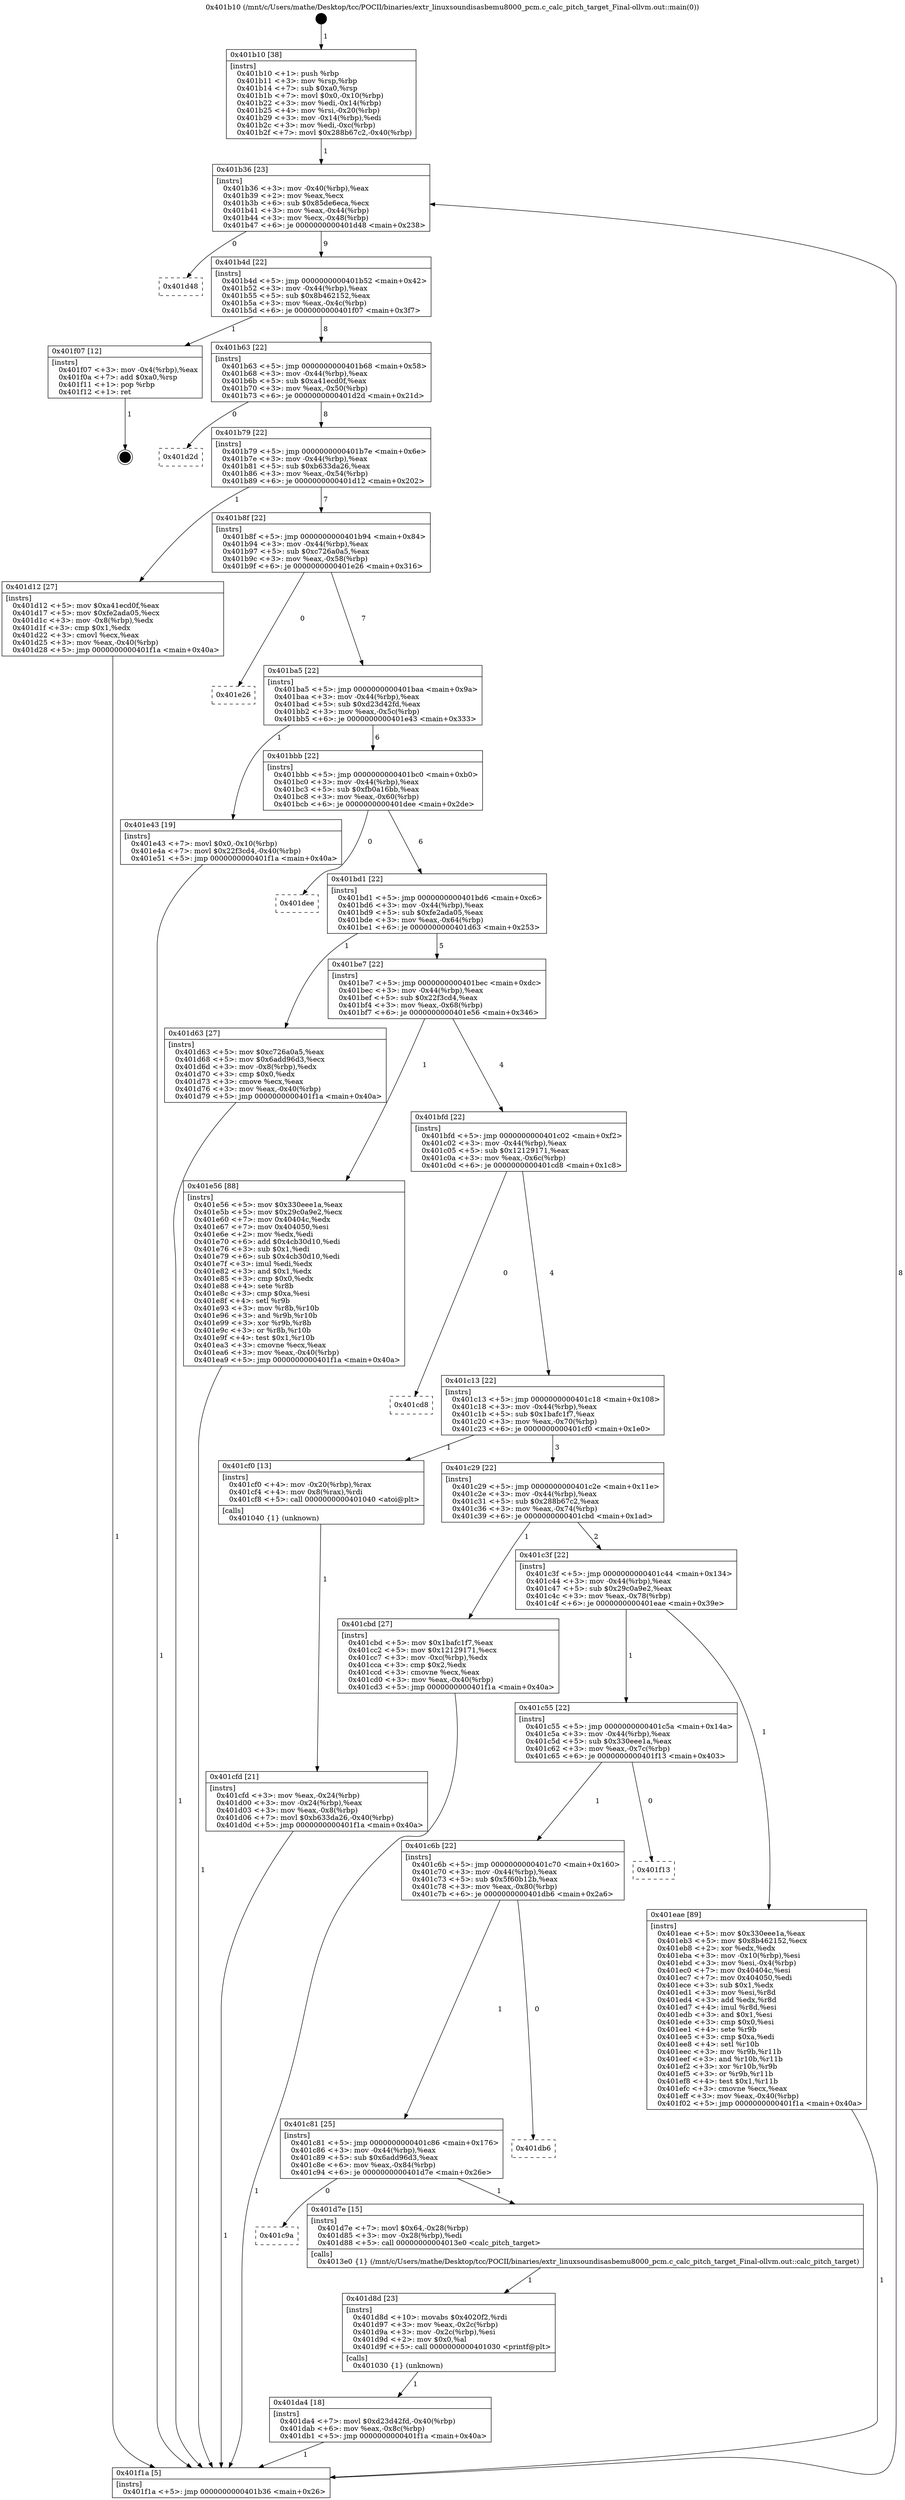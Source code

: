 digraph "0x401b10" {
  label = "0x401b10 (/mnt/c/Users/mathe/Desktop/tcc/POCII/binaries/extr_linuxsoundisasbemu8000_pcm.c_calc_pitch_target_Final-ollvm.out::main(0))"
  labelloc = "t"
  node[shape=record]

  Entry [label="",width=0.3,height=0.3,shape=circle,fillcolor=black,style=filled]
  "0x401b36" [label="{
     0x401b36 [23]\l
     | [instrs]\l
     &nbsp;&nbsp;0x401b36 \<+3\>: mov -0x40(%rbp),%eax\l
     &nbsp;&nbsp;0x401b39 \<+2\>: mov %eax,%ecx\l
     &nbsp;&nbsp;0x401b3b \<+6\>: sub $0x85de6eca,%ecx\l
     &nbsp;&nbsp;0x401b41 \<+3\>: mov %eax,-0x44(%rbp)\l
     &nbsp;&nbsp;0x401b44 \<+3\>: mov %ecx,-0x48(%rbp)\l
     &nbsp;&nbsp;0x401b47 \<+6\>: je 0000000000401d48 \<main+0x238\>\l
  }"]
  "0x401d48" [label="{
     0x401d48\l
  }", style=dashed]
  "0x401b4d" [label="{
     0x401b4d [22]\l
     | [instrs]\l
     &nbsp;&nbsp;0x401b4d \<+5\>: jmp 0000000000401b52 \<main+0x42\>\l
     &nbsp;&nbsp;0x401b52 \<+3\>: mov -0x44(%rbp),%eax\l
     &nbsp;&nbsp;0x401b55 \<+5\>: sub $0x8b462152,%eax\l
     &nbsp;&nbsp;0x401b5a \<+3\>: mov %eax,-0x4c(%rbp)\l
     &nbsp;&nbsp;0x401b5d \<+6\>: je 0000000000401f07 \<main+0x3f7\>\l
  }"]
  Exit [label="",width=0.3,height=0.3,shape=circle,fillcolor=black,style=filled,peripheries=2]
  "0x401f07" [label="{
     0x401f07 [12]\l
     | [instrs]\l
     &nbsp;&nbsp;0x401f07 \<+3\>: mov -0x4(%rbp),%eax\l
     &nbsp;&nbsp;0x401f0a \<+7\>: add $0xa0,%rsp\l
     &nbsp;&nbsp;0x401f11 \<+1\>: pop %rbp\l
     &nbsp;&nbsp;0x401f12 \<+1\>: ret\l
  }"]
  "0x401b63" [label="{
     0x401b63 [22]\l
     | [instrs]\l
     &nbsp;&nbsp;0x401b63 \<+5\>: jmp 0000000000401b68 \<main+0x58\>\l
     &nbsp;&nbsp;0x401b68 \<+3\>: mov -0x44(%rbp),%eax\l
     &nbsp;&nbsp;0x401b6b \<+5\>: sub $0xa41ecd0f,%eax\l
     &nbsp;&nbsp;0x401b70 \<+3\>: mov %eax,-0x50(%rbp)\l
     &nbsp;&nbsp;0x401b73 \<+6\>: je 0000000000401d2d \<main+0x21d\>\l
  }"]
  "0x401da4" [label="{
     0x401da4 [18]\l
     | [instrs]\l
     &nbsp;&nbsp;0x401da4 \<+7\>: movl $0xd23d42fd,-0x40(%rbp)\l
     &nbsp;&nbsp;0x401dab \<+6\>: mov %eax,-0x8c(%rbp)\l
     &nbsp;&nbsp;0x401db1 \<+5\>: jmp 0000000000401f1a \<main+0x40a\>\l
  }"]
  "0x401d2d" [label="{
     0x401d2d\l
  }", style=dashed]
  "0x401b79" [label="{
     0x401b79 [22]\l
     | [instrs]\l
     &nbsp;&nbsp;0x401b79 \<+5\>: jmp 0000000000401b7e \<main+0x6e\>\l
     &nbsp;&nbsp;0x401b7e \<+3\>: mov -0x44(%rbp),%eax\l
     &nbsp;&nbsp;0x401b81 \<+5\>: sub $0xb633da26,%eax\l
     &nbsp;&nbsp;0x401b86 \<+3\>: mov %eax,-0x54(%rbp)\l
     &nbsp;&nbsp;0x401b89 \<+6\>: je 0000000000401d12 \<main+0x202\>\l
  }"]
  "0x401d8d" [label="{
     0x401d8d [23]\l
     | [instrs]\l
     &nbsp;&nbsp;0x401d8d \<+10\>: movabs $0x4020f2,%rdi\l
     &nbsp;&nbsp;0x401d97 \<+3\>: mov %eax,-0x2c(%rbp)\l
     &nbsp;&nbsp;0x401d9a \<+3\>: mov -0x2c(%rbp),%esi\l
     &nbsp;&nbsp;0x401d9d \<+2\>: mov $0x0,%al\l
     &nbsp;&nbsp;0x401d9f \<+5\>: call 0000000000401030 \<printf@plt\>\l
     | [calls]\l
     &nbsp;&nbsp;0x401030 \{1\} (unknown)\l
  }"]
  "0x401d12" [label="{
     0x401d12 [27]\l
     | [instrs]\l
     &nbsp;&nbsp;0x401d12 \<+5\>: mov $0xa41ecd0f,%eax\l
     &nbsp;&nbsp;0x401d17 \<+5\>: mov $0xfe2ada05,%ecx\l
     &nbsp;&nbsp;0x401d1c \<+3\>: mov -0x8(%rbp),%edx\l
     &nbsp;&nbsp;0x401d1f \<+3\>: cmp $0x1,%edx\l
     &nbsp;&nbsp;0x401d22 \<+3\>: cmovl %ecx,%eax\l
     &nbsp;&nbsp;0x401d25 \<+3\>: mov %eax,-0x40(%rbp)\l
     &nbsp;&nbsp;0x401d28 \<+5\>: jmp 0000000000401f1a \<main+0x40a\>\l
  }"]
  "0x401b8f" [label="{
     0x401b8f [22]\l
     | [instrs]\l
     &nbsp;&nbsp;0x401b8f \<+5\>: jmp 0000000000401b94 \<main+0x84\>\l
     &nbsp;&nbsp;0x401b94 \<+3\>: mov -0x44(%rbp),%eax\l
     &nbsp;&nbsp;0x401b97 \<+5\>: sub $0xc726a0a5,%eax\l
     &nbsp;&nbsp;0x401b9c \<+3\>: mov %eax,-0x58(%rbp)\l
     &nbsp;&nbsp;0x401b9f \<+6\>: je 0000000000401e26 \<main+0x316\>\l
  }"]
  "0x401c9a" [label="{
     0x401c9a\l
  }", style=dashed]
  "0x401e26" [label="{
     0x401e26\l
  }", style=dashed]
  "0x401ba5" [label="{
     0x401ba5 [22]\l
     | [instrs]\l
     &nbsp;&nbsp;0x401ba5 \<+5\>: jmp 0000000000401baa \<main+0x9a\>\l
     &nbsp;&nbsp;0x401baa \<+3\>: mov -0x44(%rbp),%eax\l
     &nbsp;&nbsp;0x401bad \<+5\>: sub $0xd23d42fd,%eax\l
     &nbsp;&nbsp;0x401bb2 \<+3\>: mov %eax,-0x5c(%rbp)\l
     &nbsp;&nbsp;0x401bb5 \<+6\>: je 0000000000401e43 \<main+0x333\>\l
  }"]
  "0x401d7e" [label="{
     0x401d7e [15]\l
     | [instrs]\l
     &nbsp;&nbsp;0x401d7e \<+7\>: movl $0x64,-0x28(%rbp)\l
     &nbsp;&nbsp;0x401d85 \<+3\>: mov -0x28(%rbp),%edi\l
     &nbsp;&nbsp;0x401d88 \<+5\>: call 00000000004013e0 \<calc_pitch_target\>\l
     | [calls]\l
     &nbsp;&nbsp;0x4013e0 \{1\} (/mnt/c/Users/mathe/Desktop/tcc/POCII/binaries/extr_linuxsoundisasbemu8000_pcm.c_calc_pitch_target_Final-ollvm.out::calc_pitch_target)\l
  }"]
  "0x401e43" [label="{
     0x401e43 [19]\l
     | [instrs]\l
     &nbsp;&nbsp;0x401e43 \<+7\>: movl $0x0,-0x10(%rbp)\l
     &nbsp;&nbsp;0x401e4a \<+7\>: movl $0x22f3cd4,-0x40(%rbp)\l
     &nbsp;&nbsp;0x401e51 \<+5\>: jmp 0000000000401f1a \<main+0x40a\>\l
  }"]
  "0x401bbb" [label="{
     0x401bbb [22]\l
     | [instrs]\l
     &nbsp;&nbsp;0x401bbb \<+5\>: jmp 0000000000401bc0 \<main+0xb0\>\l
     &nbsp;&nbsp;0x401bc0 \<+3\>: mov -0x44(%rbp),%eax\l
     &nbsp;&nbsp;0x401bc3 \<+5\>: sub $0xfb0a16bb,%eax\l
     &nbsp;&nbsp;0x401bc8 \<+3\>: mov %eax,-0x60(%rbp)\l
     &nbsp;&nbsp;0x401bcb \<+6\>: je 0000000000401dee \<main+0x2de\>\l
  }"]
  "0x401c81" [label="{
     0x401c81 [25]\l
     | [instrs]\l
     &nbsp;&nbsp;0x401c81 \<+5\>: jmp 0000000000401c86 \<main+0x176\>\l
     &nbsp;&nbsp;0x401c86 \<+3\>: mov -0x44(%rbp),%eax\l
     &nbsp;&nbsp;0x401c89 \<+5\>: sub $0x6add96d3,%eax\l
     &nbsp;&nbsp;0x401c8e \<+6\>: mov %eax,-0x84(%rbp)\l
     &nbsp;&nbsp;0x401c94 \<+6\>: je 0000000000401d7e \<main+0x26e\>\l
  }"]
  "0x401dee" [label="{
     0x401dee\l
  }", style=dashed]
  "0x401bd1" [label="{
     0x401bd1 [22]\l
     | [instrs]\l
     &nbsp;&nbsp;0x401bd1 \<+5\>: jmp 0000000000401bd6 \<main+0xc6\>\l
     &nbsp;&nbsp;0x401bd6 \<+3\>: mov -0x44(%rbp),%eax\l
     &nbsp;&nbsp;0x401bd9 \<+5\>: sub $0xfe2ada05,%eax\l
     &nbsp;&nbsp;0x401bde \<+3\>: mov %eax,-0x64(%rbp)\l
     &nbsp;&nbsp;0x401be1 \<+6\>: je 0000000000401d63 \<main+0x253\>\l
  }"]
  "0x401db6" [label="{
     0x401db6\l
  }", style=dashed]
  "0x401d63" [label="{
     0x401d63 [27]\l
     | [instrs]\l
     &nbsp;&nbsp;0x401d63 \<+5\>: mov $0xc726a0a5,%eax\l
     &nbsp;&nbsp;0x401d68 \<+5\>: mov $0x6add96d3,%ecx\l
     &nbsp;&nbsp;0x401d6d \<+3\>: mov -0x8(%rbp),%edx\l
     &nbsp;&nbsp;0x401d70 \<+3\>: cmp $0x0,%edx\l
     &nbsp;&nbsp;0x401d73 \<+3\>: cmove %ecx,%eax\l
     &nbsp;&nbsp;0x401d76 \<+3\>: mov %eax,-0x40(%rbp)\l
     &nbsp;&nbsp;0x401d79 \<+5\>: jmp 0000000000401f1a \<main+0x40a\>\l
  }"]
  "0x401be7" [label="{
     0x401be7 [22]\l
     | [instrs]\l
     &nbsp;&nbsp;0x401be7 \<+5\>: jmp 0000000000401bec \<main+0xdc\>\l
     &nbsp;&nbsp;0x401bec \<+3\>: mov -0x44(%rbp),%eax\l
     &nbsp;&nbsp;0x401bef \<+5\>: sub $0x22f3cd4,%eax\l
     &nbsp;&nbsp;0x401bf4 \<+3\>: mov %eax,-0x68(%rbp)\l
     &nbsp;&nbsp;0x401bf7 \<+6\>: je 0000000000401e56 \<main+0x346\>\l
  }"]
  "0x401c6b" [label="{
     0x401c6b [22]\l
     | [instrs]\l
     &nbsp;&nbsp;0x401c6b \<+5\>: jmp 0000000000401c70 \<main+0x160\>\l
     &nbsp;&nbsp;0x401c70 \<+3\>: mov -0x44(%rbp),%eax\l
     &nbsp;&nbsp;0x401c73 \<+5\>: sub $0x5f60b12b,%eax\l
     &nbsp;&nbsp;0x401c78 \<+3\>: mov %eax,-0x80(%rbp)\l
     &nbsp;&nbsp;0x401c7b \<+6\>: je 0000000000401db6 \<main+0x2a6\>\l
  }"]
  "0x401e56" [label="{
     0x401e56 [88]\l
     | [instrs]\l
     &nbsp;&nbsp;0x401e56 \<+5\>: mov $0x330eee1a,%eax\l
     &nbsp;&nbsp;0x401e5b \<+5\>: mov $0x29c0a9e2,%ecx\l
     &nbsp;&nbsp;0x401e60 \<+7\>: mov 0x40404c,%edx\l
     &nbsp;&nbsp;0x401e67 \<+7\>: mov 0x404050,%esi\l
     &nbsp;&nbsp;0x401e6e \<+2\>: mov %edx,%edi\l
     &nbsp;&nbsp;0x401e70 \<+6\>: add $0x4cb30d10,%edi\l
     &nbsp;&nbsp;0x401e76 \<+3\>: sub $0x1,%edi\l
     &nbsp;&nbsp;0x401e79 \<+6\>: sub $0x4cb30d10,%edi\l
     &nbsp;&nbsp;0x401e7f \<+3\>: imul %edi,%edx\l
     &nbsp;&nbsp;0x401e82 \<+3\>: and $0x1,%edx\l
     &nbsp;&nbsp;0x401e85 \<+3\>: cmp $0x0,%edx\l
     &nbsp;&nbsp;0x401e88 \<+4\>: sete %r8b\l
     &nbsp;&nbsp;0x401e8c \<+3\>: cmp $0xa,%esi\l
     &nbsp;&nbsp;0x401e8f \<+4\>: setl %r9b\l
     &nbsp;&nbsp;0x401e93 \<+3\>: mov %r8b,%r10b\l
     &nbsp;&nbsp;0x401e96 \<+3\>: and %r9b,%r10b\l
     &nbsp;&nbsp;0x401e99 \<+3\>: xor %r9b,%r8b\l
     &nbsp;&nbsp;0x401e9c \<+3\>: or %r8b,%r10b\l
     &nbsp;&nbsp;0x401e9f \<+4\>: test $0x1,%r10b\l
     &nbsp;&nbsp;0x401ea3 \<+3\>: cmovne %ecx,%eax\l
     &nbsp;&nbsp;0x401ea6 \<+3\>: mov %eax,-0x40(%rbp)\l
     &nbsp;&nbsp;0x401ea9 \<+5\>: jmp 0000000000401f1a \<main+0x40a\>\l
  }"]
  "0x401bfd" [label="{
     0x401bfd [22]\l
     | [instrs]\l
     &nbsp;&nbsp;0x401bfd \<+5\>: jmp 0000000000401c02 \<main+0xf2\>\l
     &nbsp;&nbsp;0x401c02 \<+3\>: mov -0x44(%rbp),%eax\l
     &nbsp;&nbsp;0x401c05 \<+5\>: sub $0x12129171,%eax\l
     &nbsp;&nbsp;0x401c0a \<+3\>: mov %eax,-0x6c(%rbp)\l
     &nbsp;&nbsp;0x401c0d \<+6\>: je 0000000000401cd8 \<main+0x1c8\>\l
  }"]
  "0x401f13" [label="{
     0x401f13\l
  }", style=dashed]
  "0x401cd8" [label="{
     0x401cd8\l
  }", style=dashed]
  "0x401c13" [label="{
     0x401c13 [22]\l
     | [instrs]\l
     &nbsp;&nbsp;0x401c13 \<+5\>: jmp 0000000000401c18 \<main+0x108\>\l
     &nbsp;&nbsp;0x401c18 \<+3\>: mov -0x44(%rbp),%eax\l
     &nbsp;&nbsp;0x401c1b \<+5\>: sub $0x1bafc1f7,%eax\l
     &nbsp;&nbsp;0x401c20 \<+3\>: mov %eax,-0x70(%rbp)\l
     &nbsp;&nbsp;0x401c23 \<+6\>: je 0000000000401cf0 \<main+0x1e0\>\l
  }"]
  "0x401c55" [label="{
     0x401c55 [22]\l
     | [instrs]\l
     &nbsp;&nbsp;0x401c55 \<+5\>: jmp 0000000000401c5a \<main+0x14a\>\l
     &nbsp;&nbsp;0x401c5a \<+3\>: mov -0x44(%rbp),%eax\l
     &nbsp;&nbsp;0x401c5d \<+5\>: sub $0x330eee1a,%eax\l
     &nbsp;&nbsp;0x401c62 \<+3\>: mov %eax,-0x7c(%rbp)\l
     &nbsp;&nbsp;0x401c65 \<+6\>: je 0000000000401f13 \<main+0x403\>\l
  }"]
  "0x401cf0" [label="{
     0x401cf0 [13]\l
     | [instrs]\l
     &nbsp;&nbsp;0x401cf0 \<+4\>: mov -0x20(%rbp),%rax\l
     &nbsp;&nbsp;0x401cf4 \<+4\>: mov 0x8(%rax),%rdi\l
     &nbsp;&nbsp;0x401cf8 \<+5\>: call 0000000000401040 \<atoi@plt\>\l
     | [calls]\l
     &nbsp;&nbsp;0x401040 \{1\} (unknown)\l
  }"]
  "0x401c29" [label="{
     0x401c29 [22]\l
     | [instrs]\l
     &nbsp;&nbsp;0x401c29 \<+5\>: jmp 0000000000401c2e \<main+0x11e\>\l
     &nbsp;&nbsp;0x401c2e \<+3\>: mov -0x44(%rbp),%eax\l
     &nbsp;&nbsp;0x401c31 \<+5\>: sub $0x288b67c2,%eax\l
     &nbsp;&nbsp;0x401c36 \<+3\>: mov %eax,-0x74(%rbp)\l
     &nbsp;&nbsp;0x401c39 \<+6\>: je 0000000000401cbd \<main+0x1ad\>\l
  }"]
  "0x401eae" [label="{
     0x401eae [89]\l
     | [instrs]\l
     &nbsp;&nbsp;0x401eae \<+5\>: mov $0x330eee1a,%eax\l
     &nbsp;&nbsp;0x401eb3 \<+5\>: mov $0x8b462152,%ecx\l
     &nbsp;&nbsp;0x401eb8 \<+2\>: xor %edx,%edx\l
     &nbsp;&nbsp;0x401eba \<+3\>: mov -0x10(%rbp),%esi\l
     &nbsp;&nbsp;0x401ebd \<+3\>: mov %esi,-0x4(%rbp)\l
     &nbsp;&nbsp;0x401ec0 \<+7\>: mov 0x40404c,%esi\l
     &nbsp;&nbsp;0x401ec7 \<+7\>: mov 0x404050,%edi\l
     &nbsp;&nbsp;0x401ece \<+3\>: sub $0x1,%edx\l
     &nbsp;&nbsp;0x401ed1 \<+3\>: mov %esi,%r8d\l
     &nbsp;&nbsp;0x401ed4 \<+3\>: add %edx,%r8d\l
     &nbsp;&nbsp;0x401ed7 \<+4\>: imul %r8d,%esi\l
     &nbsp;&nbsp;0x401edb \<+3\>: and $0x1,%esi\l
     &nbsp;&nbsp;0x401ede \<+3\>: cmp $0x0,%esi\l
     &nbsp;&nbsp;0x401ee1 \<+4\>: sete %r9b\l
     &nbsp;&nbsp;0x401ee5 \<+3\>: cmp $0xa,%edi\l
     &nbsp;&nbsp;0x401ee8 \<+4\>: setl %r10b\l
     &nbsp;&nbsp;0x401eec \<+3\>: mov %r9b,%r11b\l
     &nbsp;&nbsp;0x401eef \<+3\>: and %r10b,%r11b\l
     &nbsp;&nbsp;0x401ef2 \<+3\>: xor %r10b,%r9b\l
     &nbsp;&nbsp;0x401ef5 \<+3\>: or %r9b,%r11b\l
     &nbsp;&nbsp;0x401ef8 \<+4\>: test $0x1,%r11b\l
     &nbsp;&nbsp;0x401efc \<+3\>: cmovne %ecx,%eax\l
     &nbsp;&nbsp;0x401eff \<+3\>: mov %eax,-0x40(%rbp)\l
     &nbsp;&nbsp;0x401f02 \<+5\>: jmp 0000000000401f1a \<main+0x40a\>\l
  }"]
  "0x401cbd" [label="{
     0x401cbd [27]\l
     | [instrs]\l
     &nbsp;&nbsp;0x401cbd \<+5\>: mov $0x1bafc1f7,%eax\l
     &nbsp;&nbsp;0x401cc2 \<+5\>: mov $0x12129171,%ecx\l
     &nbsp;&nbsp;0x401cc7 \<+3\>: mov -0xc(%rbp),%edx\l
     &nbsp;&nbsp;0x401cca \<+3\>: cmp $0x2,%edx\l
     &nbsp;&nbsp;0x401ccd \<+3\>: cmovne %ecx,%eax\l
     &nbsp;&nbsp;0x401cd0 \<+3\>: mov %eax,-0x40(%rbp)\l
     &nbsp;&nbsp;0x401cd3 \<+5\>: jmp 0000000000401f1a \<main+0x40a\>\l
  }"]
  "0x401c3f" [label="{
     0x401c3f [22]\l
     | [instrs]\l
     &nbsp;&nbsp;0x401c3f \<+5\>: jmp 0000000000401c44 \<main+0x134\>\l
     &nbsp;&nbsp;0x401c44 \<+3\>: mov -0x44(%rbp),%eax\l
     &nbsp;&nbsp;0x401c47 \<+5\>: sub $0x29c0a9e2,%eax\l
     &nbsp;&nbsp;0x401c4c \<+3\>: mov %eax,-0x78(%rbp)\l
     &nbsp;&nbsp;0x401c4f \<+6\>: je 0000000000401eae \<main+0x39e\>\l
  }"]
  "0x401f1a" [label="{
     0x401f1a [5]\l
     | [instrs]\l
     &nbsp;&nbsp;0x401f1a \<+5\>: jmp 0000000000401b36 \<main+0x26\>\l
  }"]
  "0x401b10" [label="{
     0x401b10 [38]\l
     | [instrs]\l
     &nbsp;&nbsp;0x401b10 \<+1\>: push %rbp\l
     &nbsp;&nbsp;0x401b11 \<+3\>: mov %rsp,%rbp\l
     &nbsp;&nbsp;0x401b14 \<+7\>: sub $0xa0,%rsp\l
     &nbsp;&nbsp;0x401b1b \<+7\>: movl $0x0,-0x10(%rbp)\l
     &nbsp;&nbsp;0x401b22 \<+3\>: mov %edi,-0x14(%rbp)\l
     &nbsp;&nbsp;0x401b25 \<+4\>: mov %rsi,-0x20(%rbp)\l
     &nbsp;&nbsp;0x401b29 \<+3\>: mov -0x14(%rbp),%edi\l
     &nbsp;&nbsp;0x401b2c \<+3\>: mov %edi,-0xc(%rbp)\l
     &nbsp;&nbsp;0x401b2f \<+7\>: movl $0x288b67c2,-0x40(%rbp)\l
  }"]
  "0x401cfd" [label="{
     0x401cfd [21]\l
     | [instrs]\l
     &nbsp;&nbsp;0x401cfd \<+3\>: mov %eax,-0x24(%rbp)\l
     &nbsp;&nbsp;0x401d00 \<+3\>: mov -0x24(%rbp),%eax\l
     &nbsp;&nbsp;0x401d03 \<+3\>: mov %eax,-0x8(%rbp)\l
     &nbsp;&nbsp;0x401d06 \<+7\>: movl $0xb633da26,-0x40(%rbp)\l
     &nbsp;&nbsp;0x401d0d \<+5\>: jmp 0000000000401f1a \<main+0x40a\>\l
  }"]
  Entry -> "0x401b10" [label=" 1"]
  "0x401b36" -> "0x401d48" [label=" 0"]
  "0x401b36" -> "0x401b4d" [label=" 9"]
  "0x401f07" -> Exit [label=" 1"]
  "0x401b4d" -> "0x401f07" [label=" 1"]
  "0x401b4d" -> "0x401b63" [label=" 8"]
  "0x401eae" -> "0x401f1a" [label=" 1"]
  "0x401b63" -> "0x401d2d" [label=" 0"]
  "0x401b63" -> "0x401b79" [label=" 8"]
  "0x401e56" -> "0x401f1a" [label=" 1"]
  "0x401b79" -> "0x401d12" [label=" 1"]
  "0x401b79" -> "0x401b8f" [label=" 7"]
  "0x401e43" -> "0x401f1a" [label=" 1"]
  "0x401b8f" -> "0x401e26" [label=" 0"]
  "0x401b8f" -> "0x401ba5" [label=" 7"]
  "0x401da4" -> "0x401f1a" [label=" 1"]
  "0x401ba5" -> "0x401e43" [label=" 1"]
  "0x401ba5" -> "0x401bbb" [label=" 6"]
  "0x401d8d" -> "0x401da4" [label=" 1"]
  "0x401bbb" -> "0x401dee" [label=" 0"]
  "0x401bbb" -> "0x401bd1" [label=" 6"]
  "0x401c81" -> "0x401c9a" [label=" 0"]
  "0x401bd1" -> "0x401d63" [label=" 1"]
  "0x401bd1" -> "0x401be7" [label=" 5"]
  "0x401c81" -> "0x401d7e" [label=" 1"]
  "0x401be7" -> "0x401e56" [label=" 1"]
  "0x401be7" -> "0x401bfd" [label=" 4"]
  "0x401c6b" -> "0x401c81" [label=" 1"]
  "0x401bfd" -> "0x401cd8" [label=" 0"]
  "0x401bfd" -> "0x401c13" [label=" 4"]
  "0x401c6b" -> "0x401db6" [label=" 0"]
  "0x401c13" -> "0x401cf0" [label=" 1"]
  "0x401c13" -> "0x401c29" [label=" 3"]
  "0x401c55" -> "0x401c6b" [label=" 1"]
  "0x401c29" -> "0x401cbd" [label=" 1"]
  "0x401c29" -> "0x401c3f" [label=" 2"]
  "0x401cbd" -> "0x401f1a" [label=" 1"]
  "0x401b10" -> "0x401b36" [label=" 1"]
  "0x401f1a" -> "0x401b36" [label=" 8"]
  "0x401cf0" -> "0x401cfd" [label=" 1"]
  "0x401cfd" -> "0x401f1a" [label=" 1"]
  "0x401d12" -> "0x401f1a" [label=" 1"]
  "0x401d63" -> "0x401f1a" [label=" 1"]
  "0x401c55" -> "0x401f13" [label=" 0"]
  "0x401c3f" -> "0x401eae" [label=" 1"]
  "0x401c3f" -> "0x401c55" [label=" 1"]
  "0x401d7e" -> "0x401d8d" [label=" 1"]
}
